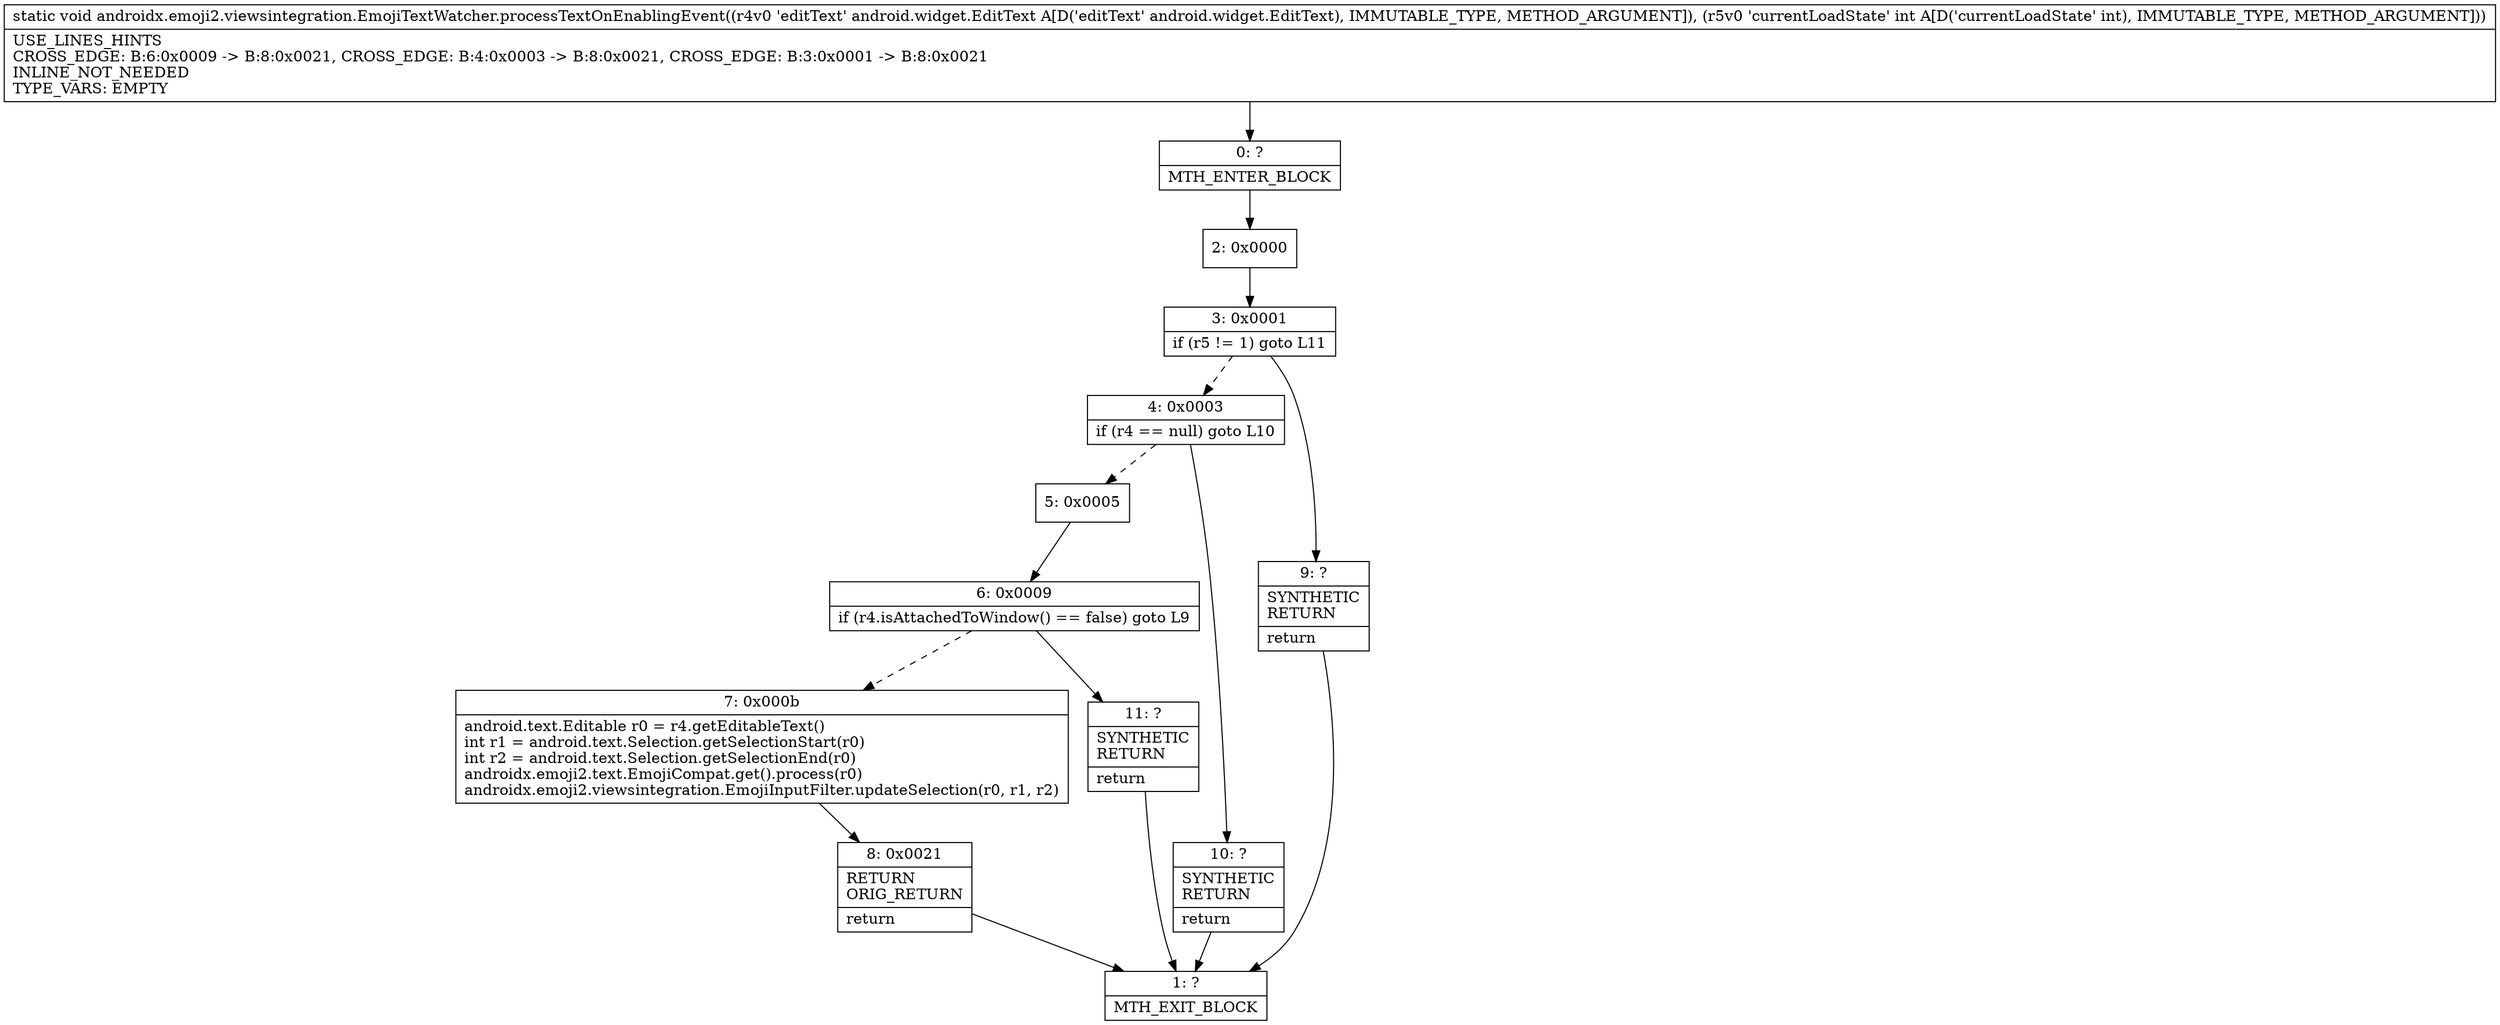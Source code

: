digraph "CFG forandroidx.emoji2.viewsintegration.EmojiTextWatcher.processTextOnEnablingEvent(Landroid\/widget\/EditText;I)V" {
Node_0 [shape=record,label="{0\:\ ?|MTH_ENTER_BLOCK\l}"];
Node_2 [shape=record,label="{2\:\ 0x0000}"];
Node_3 [shape=record,label="{3\:\ 0x0001|if (r5 != 1) goto L11\l}"];
Node_4 [shape=record,label="{4\:\ 0x0003|if (r4 == null) goto L10\l}"];
Node_5 [shape=record,label="{5\:\ 0x0005}"];
Node_6 [shape=record,label="{6\:\ 0x0009|if (r4.isAttachedToWindow() == false) goto L9\l}"];
Node_7 [shape=record,label="{7\:\ 0x000b|android.text.Editable r0 = r4.getEditableText()\lint r1 = android.text.Selection.getSelectionStart(r0)\lint r2 = android.text.Selection.getSelectionEnd(r0)\landroidx.emoji2.text.EmojiCompat.get().process(r0)\landroidx.emoji2.viewsintegration.EmojiInputFilter.updateSelection(r0, r1, r2)\l}"];
Node_8 [shape=record,label="{8\:\ 0x0021|RETURN\lORIG_RETURN\l|return\l}"];
Node_1 [shape=record,label="{1\:\ ?|MTH_EXIT_BLOCK\l}"];
Node_11 [shape=record,label="{11\:\ ?|SYNTHETIC\lRETURN\l|return\l}"];
Node_10 [shape=record,label="{10\:\ ?|SYNTHETIC\lRETURN\l|return\l}"];
Node_9 [shape=record,label="{9\:\ ?|SYNTHETIC\lRETURN\l|return\l}"];
MethodNode[shape=record,label="{static void androidx.emoji2.viewsintegration.EmojiTextWatcher.processTextOnEnablingEvent((r4v0 'editText' android.widget.EditText A[D('editText' android.widget.EditText), IMMUTABLE_TYPE, METHOD_ARGUMENT]), (r5v0 'currentLoadState' int A[D('currentLoadState' int), IMMUTABLE_TYPE, METHOD_ARGUMENT]))  | USE_LINES_HINTS\lCROSS_EDGE: B:6:0x0009 \-\> B:8:0x0021, CROSS_EDGE: B:4:0x0003 \-\> B:8:0x0021, CROSS_EDGE: B:3:0x0001 \-\> B:8:0x0021\lINLINE_NOT_NEEDED\lTYPE_VARS: EMPTY\l}"];
MethodNode -> Node_0;Node_0 -> Node_2;
Node_2 -> Node_3;
Node_3 -> Node_4[style=dashed];
Node_3 -> Node_9;
Node_4 -> Node_5[style=dashed];
Node_4 -> Node_10;
Node_5 -> Node_6;
Node_6 -> Node_7[style=dashed];
Node_6 -> Node_11;
Node_7 -> Node_8;
Node_8 -> Node_1;
Node_11 -> Node_1;
Node_10 -> Node_1;
Node_9 -> Node_1;
}

